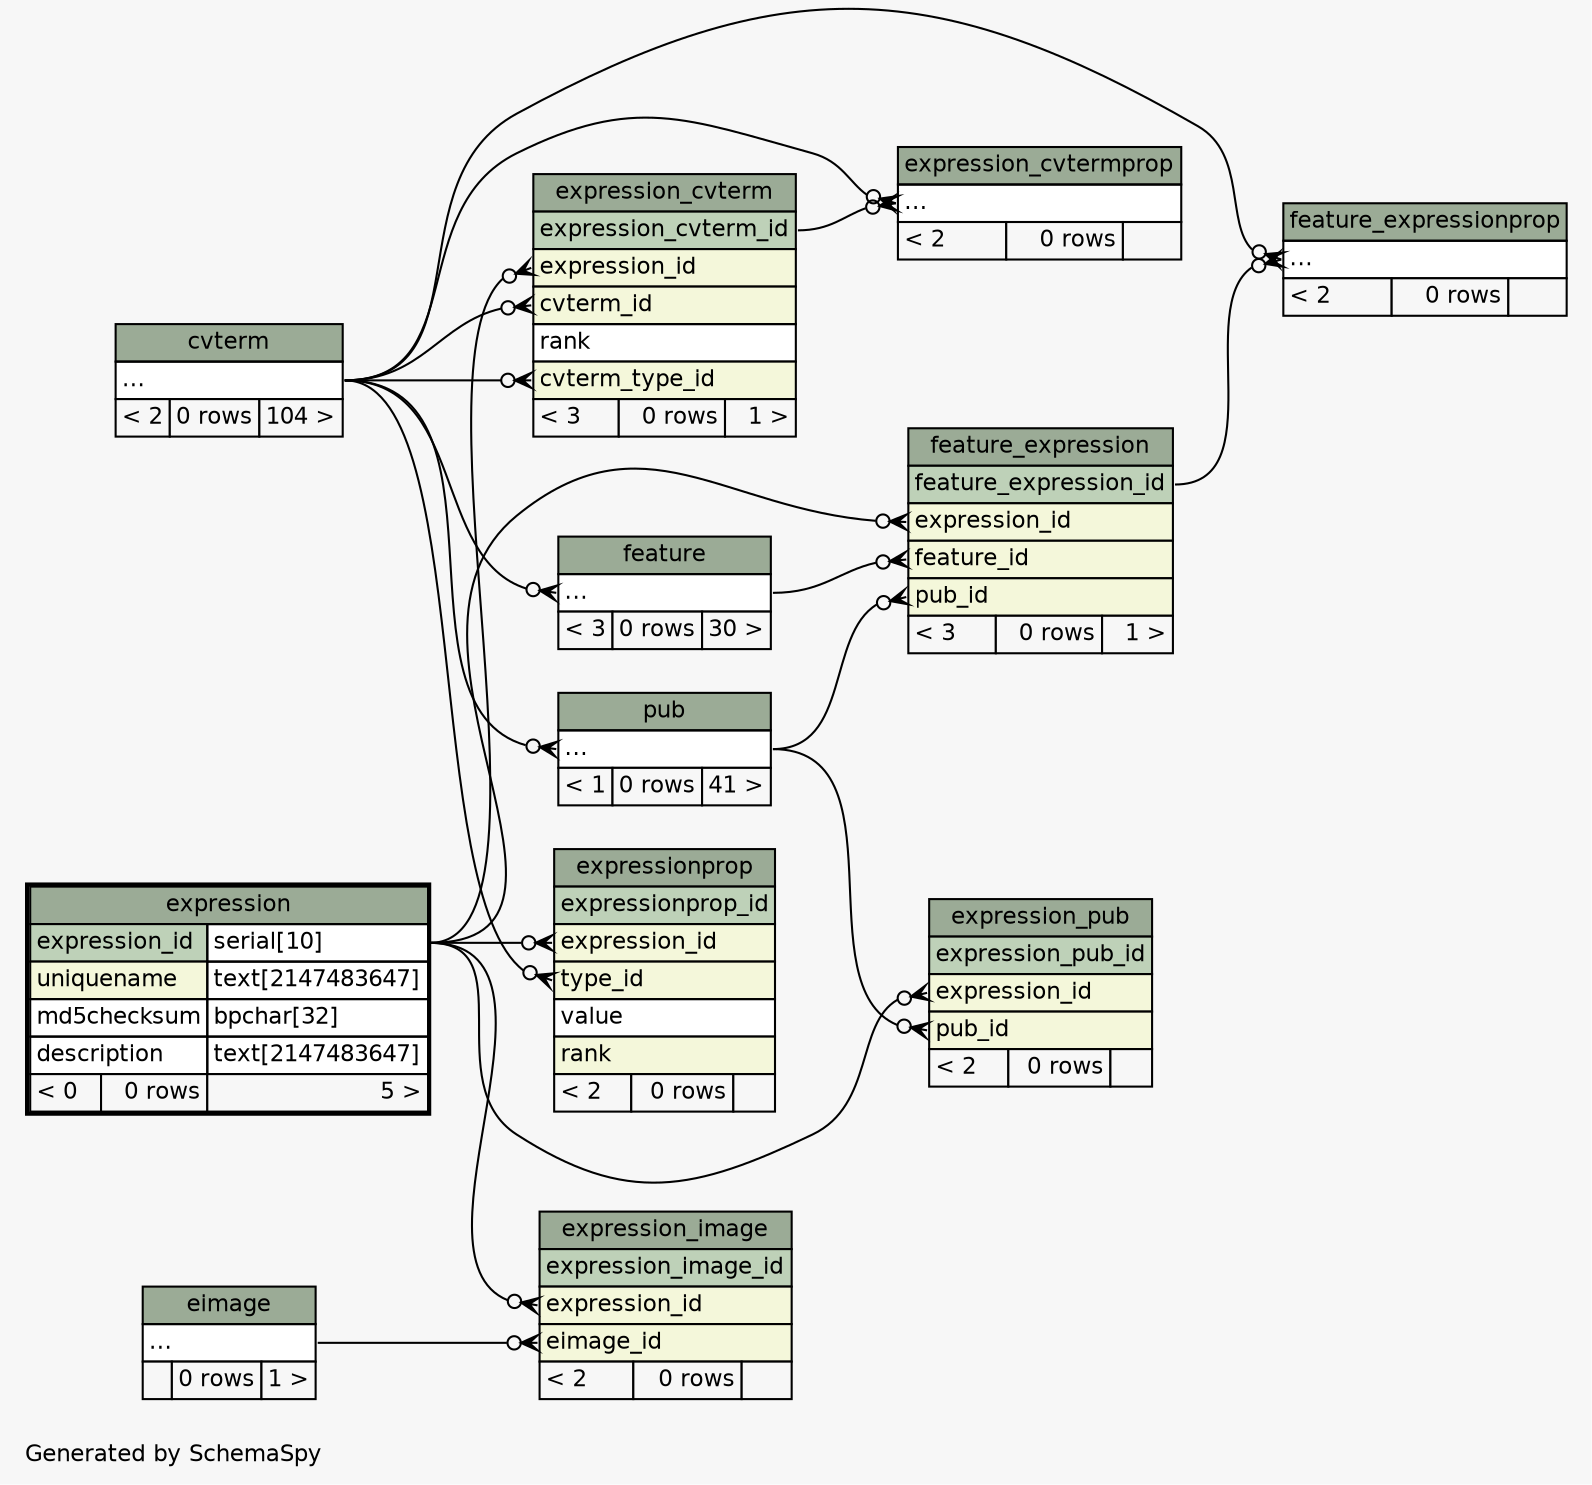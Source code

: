 // dot 2.38.0 on Mac OS X 10.9.3
// SchemaSpy rev 590
digraph "twoDegreesRelationshipsDiagram" {
  graph [
    rankdir="RL"
    bgcolor="#f7f7f7"
    label="\nGenerated by SchemaSpy"
    labeljust="l"
    nodesep="0.18"
    ranksep="0.46"
    fontname="Helvetica"
    fontsize="11"
  ];
  node [
    fontname="Helvetica"
    fontsize="11"
    shape="plaintext"
  ];
  edge [
    arrowsize="0.8"
  ];
  "expression_cvterm":"cvterm_id":w -> "cvterm":"elipses":e [arrowhead=none dir=back arrowtail=crowodot];
  "expression_cvterm":"cvterm_type_id":w -> "cvterm":"elipses":e [arrowhead=none dir=back arrowtail=crowodot];
  "expression_cvterm":"expression_id":w -> "expression":"expression_id.type":e [arrowhead=none dir=back arrowtail=crowodot];
  "expression_cvtermprop":"elipses":w -> "expression_cvterm":"expression_cvterm_id":e [arrowhead=none dir=back arrowtail=crowodot];
  "expression_cvtermprop":"elipses":w -> "cvterm":"elipses":e [arrowhead=none dir=back arrowtail=crowodot];
  "expression_image":"eimage_id":w -> "eimage":"elipses":e [arrowhead=none dir=back arrowtail=crowodot];
  "expression_image":"expression_id":w -> "expression":"expression_id.type":e [arrowhead=none dir=back arrowtail=crowodot];
  "expression_pub":"expression_id":w -> "expression":"expression_id.type":e [arrowhead=none dir=back arrowtail=crowodot];
  "expression_pub":"pub_id":w -> "pub":"elipses":e [arrowhead=none dir=back arrowtail=crowodot];
  "expressionprop":"expression_id":w -> "expression":"expression_id.type":e [arrowhead=none dir=back arrowtail=crowodot];
  "expressionprop":"type_id":w -> "cvterm":"elipses":e [arrowhead=none dir=back arrowtail=crowodot];
  "feature":"elipses":w -> "cvterm":"elipses":e [arrowhead=none dir=back arrowtail=crowodot];
  "feature_expression":"expression_id":w -> "expression":"expression_id.type":e [arrowhead=none dir=back arrowtail=crowodot];
  "feature_expression":"feature_id":w -> "feature":"elipses":e [arrowhead=none dir=back arrowtail=crowodot];
  "feature_expression":"pub_id":w -> "pub":"elipses":e [arrowhead=none dir=back arrowtail=crowodot];
  "feature_expressionprop":"elipses":w -> "feature_expression":"feature_expression_id":e [arrowhead=none dir=back arrowtail=crowodot];
  "feature_expressionprop":"elipses":w -> "cvterm":"elipses":e [arrowhead=none dir=back arrowtail=crowodot];
  "pub":"elipses":w -> "cvterm":"elipses":e [arrowhead=none dir=back arrowtail=crowodot];
  "cvterm" [
    label=<
    <TABLE BORDER="0" CELLBORDER="1" CELLSPACING="0" BGCOLOR="#ffffff">
      <TR><TD COLSPAN="3" BGCOLOR="#9bab96" ALIGN="CENTER">cvterm</TD></TR>
      <TR><TD PORT="elipses" COLSPAN="3" ALIGN="LEFT">...</TD></TR>
      <TR><TD ALIGN="LEFT" BGCOLOR="#f7f7f7">&lt; 2</TD><TD ALIGN="RIGHT" BGCOLOR="#f7f7f7">0 rows</TD><TD ALIGN="RIGHT" BGCOLOR="#f7f7f7">104 &gt;</TD></TR>
    </TABLE>>
    URL="cvterm.html"
    tooltip="cvterm"
  ];
  "eimage" [
    label=<
    <TABLE BORDER="0" CELLBORDER="1" CELLSPACING="0" BGCOLOR="#ffffff">
      <TR><TD COLSPAN="3" BGCOLOR="#9bab96" ALIGN="CENTER">eimage</TD></TR>
      <TR><TD PORT="elipses" COLSPAN="3" ALIGN="LEFT">...</TD></TR>
      <TR><TD ALIGN="LEFT" BGCOLOR="#f7f7f7">  </TD><TD ALIGN="RIGHT" BGCOLOR="#f7f7f7">0 rows</TD><TD ALIGN="RIGHT" BGCOLOR="#f7f7f7">1 &gt;</TD></TR>
    </TABLE>>
    URL="eimage.html"
    tooltip="eimage"
  ];
  "expression" [
    label=<
    <TABLE BORDER="2" CELLBORDER="1" CELLSPACING="0" BGCOLOR="#ffffff">
      <TR><TD COLSPAN="3" BGCOLOR="#9bab96" ALIGN="CENTER">expression</TD></TR>
      <TR><TD PORT="expression_id" COLSPAN="2" BGCOLOR="#bed1b8" ALIGN="LEFT">expression_id</TD><TD PORT="expression_id.type" ALIGN="LEFT">serial[10]</TD></TR>
      <TR><TD PORT="uniquename" COLSPAN="2" BGCOLOR="#f4f7da" ALIGN="LEFT">uniquename</TD><TD PORT="uniquename.type" ALIGN="LEFT">text[2147483647]</TD></TR>
      <TR><TD PORT="md5checksum" COLSPAN="2" ALIGN="LEFT">md5checksum</TD><TD PORT="md5checksum.type" ALIGN="LEFT">bpchar[32]</TD></TR>
      <TR><TD PORT="description" COLSPAN="2" ALIGN="LEFT">description</TD><TD PORT="description.type" ALIGN="LEFT">text[2147483647]</TD></TR>
      <TR><TD ALIGN="LEFT" BGCOLOR="#f7f7f7">&lt; 0</TD><TD ALIGN="RIGHT" BGCOLOR="#f7f7f7">0 rows</TD><TD ALIGN="RIGHT" BGCOLOR="#f7f7f7">5 &gt;</TD></TR>
    </TABLE>>
    URL="expression.html"
    tooltip="expression"
  ];
  "expression_cvterm" [
    label=<
    <TABLE BORDER="0" CELLBORDER="1" CELLSPACING="0" BGCOLOR="#ffffff">
      <TR><TD COLSPAN="3" BGCOLOR="#9bab96" ALIGN="CENTER">expression_cvterm</TD></TR>
      <TR><TD PORT="expression_cvterm_id" COLSPAN="3" BGCOLOR="#bed1b8" ALIGN="LEFT">expression_cvterm_id</TD></TR>
      <TR><TD PORT="expression_id" COLSPAN="3" BGCOLOR="#f4f7da" ALIGN="LEFT">expression_id</TD></TR>
      <TR><TD PORT="cvterm_id" COLSPAN="3" BGCOLOR="#f4f7da" ALIGN="LEFT">cvterm_id</TD></TR>
      <TR><TD PORT="rank" COLSPAN="3" ALIGN="LEFT">rank</TD></TR>
      <TR><TD PORT="cvterm_type_id" COLSPAN="3" BGCOLOR="#f4f7da" ALIGN="LEFT">cvterm_type_id</TD></TR>
      <TR><TD ALIGN="LEFT" BGCOLOR="#f7f7f7">&lt; 3</TD><TD ALIGN="RIGHT" BGCOLOR="#f7f7f7">0 rows</TD><TD ALIGN="RIGHT" BGCOLOR="#f7f7f7">1 &gt;</TD></TR>
    </TABLE>>
    URL="expression_cvterm.html"
    tooltip="expression_cvterm"
  ];
  "expression_cvtermprop" [
    label=<
    <TABLE BORDER="0" CELLBORDER="1" CELLSPACING="0" BGCOLOR="#ffffff">
      <TR><TD COLSPAN="3" BGCOLOR="#9bab96" ALIGN="CENTER">expression_cvtermprop</TD></TR>
      <TR><TD PORT="elipses" COLSPAN="3" ALIGN="LEFT">...</TD></TR>
      <TR><TD ALIGN="LEFT" BGCOLOR="#f7f7f7">&lt; 2</TD><TD ALIGN="RIGHT" BGCOLOR="#f7f7f7">0 rows</TD><TD ALIGN="RIGHT" BGCOLOR="#f7f7f7">  </TD></TR>
    </TABLE>>
    URL="expression_cvtermprop.html"
    tooltip="expression_cvtermprop"
  ];
  "expression_image" [
    label=<
    <TABLE BORDER="0" CELLBORDER="1" CELLSPACING="0" BGCOLOR="#ffffff">
      <TR><TD COLSPAN="3" BGCOLOR="#9bab96" ALIGN="CENTER">expression_image</TD></TR>
      <TR><TD PORT="expression_image_id" COLSPAN="3" BGCOLOR="#bed1b8" ALIGN="LEFT">expression_image_id</TD></TR>
      <TR><TD PORT="expression_id" COLSPAN="3" BGCOLOR="#f4f7da" ALIGN="LEFT">expression_id</TD></TR>
      <TR><TD PORT="eimage_id" COLSPAN="3" BGCOLOR="#f4f7da" ALIGN="LEFT">eimage_id</TD></TR>
      <TR><TD ALIGN="LEFT" BGCOLOR="#f7f7f7">&lt; 2</TD><TD ALIGN="RIGHT" BGCOLOR="#f7f7f7">0 rows</TD><TD ALIGN="RIGHT" BGCOLOR="#f7f7f7">  </TD></TR>
    </TABLE>>
    URL="expression_image.html"
    tooltip="expression_image"
  ];
  "expression_pub" [
    label=<
    <TABLE BORDER="0" CELLBORDER="1" CELLSPACING="0" BGCOLOR="#ffffff">
      <TR><TD COLSPAN="3" BGCOLOR="#9bab96" ALIGN="CENTER">expression_pub</TD></TR>
      <TR><TD PORT="expression_pub_id" COLSPAN="3" BGCOLOR="#bed1b8" ALIGN="LEFT">expression_pub_id</TD></TR>
      <TR><TD PORT="expression_id" COLSPAN="3" BGCOLOR="#f4f7da" ALIGN="LEFT">expression_id</TD></TR>
      <TR><TD PORT="pub_id" COLSPAN="3" BGCOLOR="#f4f7da" ALIGN="LEFT">pub_id</TD></TR>
      <TR><TD ALIGN="LEFT" BGCOLOR="#f7f7f7">&lt; 2</TD><TD ALIGN="RIGHT" BGCOLOR="#f7f7f7">0 rows</TD><TD ALIGN="RIGHT" BGCOLOR="#f7f7f7">  </TD></TR>
    </TABLE>>
    URL="expression_pub.html"
    tooltip="expression_pub"
  ];
  "expressionprop" [
    label=<
    <TABLE BORDER="0" CELLBORDER="1" CELLSPACING="0" BGCOLOR="#ffffff">
      <TR><TD COLSPAN="3" BGCOLOR="#9bab96" ALIGN="CENTER">expressionprop</TD></TR>
      <TR><TD PORT="expressionprop_id" COLSPAN="3" BGCOLOR="#bed1b8" ALIGN="LEFT">expressionprop_id</TD></TR>
      <TR><TD PORT="expression_id" COLSPAN="3" BGCOLOR="#f4f7da" ALIGN="LEFT">expression_id</TD></TR>
      <TR><TD PORT="type_id" COLSPAN="3" BGCOLOR="#f4f7da" ALIGN="LEFT">type_id</TD></TR>
      <TR><TD PORT="value" COLSPAN="3" ALIGN="LEFT">value</TD></TR>
      <TR><TD PORT="rank" COLSPAN="3" BGCOLOR="#f4f7da" ALIGN="LEFT">rank</TD></TR>
      <TR><TD ALIGN="LEFT" BGCOLOR="#f7f7f7">&lt; 2</TD><TD ALIGN="RIGHT" BGCOLOR="#f7f7f7">0 rows</TD><TD ALIGN="RIGHT" BGCOLOR="#f7f7f7">  </TD></TR>
    </TABLE>>
    URL="expressionprop.html"
    tooltip="expressionprop"
  ];
  "feature" [
    label=<
    <TABLE BORDER="0" CELLBORDER="1" CELLSPACING="0" BGCOLOR="#ffffff">
      <TR><TD COLSPAN="3" BGCOLOR="#9bab96" ALIGN="CENTER">feature</TD></TR>
      <TR><TD PORT="elipses" COLSPAN="3" ALIGN="LEFT">...</TD></TR>
      <TR><TD ALIGN="LEFT" BGCOLOR="#f7f7f7">&lt; 3</TD><TD ALIGN="RIGHT" BGCOLOR="#f7f7f7">0 rows</TD><TD ALIGN="RIGHT" BGCOLOR="#f7f7f7">30 &gt;</TD></TR>
    </TABLE>>
    URL="feature.html"
    tooltip="feature"
  ];
  "feature_expression" [
    label=<
    <TABLE BORDER="0" CELLBORDER="1" CELLSPACING="0" BGCOLOR="#ffffff">
      <TR><TD COLSPAN="3" BGCOLOR="#9bab96" ALIGN="CENTER">feature_expression</TD></TR>
      <TR><TD PORT="feature_expression_id" COLSPAN="3" BGCOLOR="#bed1b8" ALIGN="LEFT">feature_expression_id</TD></TR>
      <TR><TD PORT="expression_id" COLSPAN="3" BGCOLOR="#f4f7da" ALIGN="LEFT">expression_id</TD></TR>
      <TR><TD PORT="feature_id" COLSPAN="3" BGCOLOR="#f4f7da" ALIGN="LEFT">feature_id</TD></TR>
      <TR><TD PORT="pub_id" COLSPAN="3" BGCOLOR="#f4f7da" ALIGN="LEFT">pub_id</TD></TR>
      <TR><TD ALIGN="LEFT" BGCOLOR="#f7f7f7">&lt; 3</TD><TD ALIGN="RIGHT" BGCOLOR="#f7f7f7">0 rows</TD><TD ALIGN="RIGHT" BGCOLOR="#f7f7f7">1 &gt;</TD></TR>
    </TABLE>>
    URL="feature_expression.html"
    tooltip="feature_expression"
  ];
  "feature_expressionprop" [
    label=<
    <TABLE BORDER="0" CELLBORDER="1" CELLSPACING="0" BGCOLOR="#ffffff">
      <TR><TD COLSPAN="3" BGCOLOR="#9bab96" ALIGN="CENTER">feature_expressionprop</TD></TR>
      <TR><TD PORT="elipses" COLSPAN="3" ALIGN="LEFT">...</TD></TR>
      <TR><TD ALIGN="LEFT" BGCOLOR="#f7f7f7">&lt; 2</TD><TD ALIGN="RIGHT" BGCOLOR="#f7f7f7">0 rows</TD><TD ALIGN="RIGHT" BGCOLOR="#f7f7f7">  </TD></TR>
    </TABLE>>
    URL="feature_expressionprop.html"
    tooltip="feature_expressionprop"
  ];
  "pub" [
    label=<
    <TABLE BORDER="0" CELLBORDER="1" CELLSPACING="0" BGCOLOR="#ffffff">
      <TR><TD COLSPAN="3" BGCOLOR="#9bab96" ALIGN="CENTER">pub</TD></TR>
      <TR><TD PORT="elipses" COLSPAN="3" ALIGN="LEFT">...</TD></TR>
      <TR><TD ALIGN="LEFT" BGCOLOR="#f7f7f7">&lt; 1</TD><TD ALIGN="RIGHT" BGCOLOR="#f7f7f7">0 rows</TD><TD ALIGN="RIGHT" BGCOLOR="#f7f7f7">41 &gt;</TD></TR>
    </TABLE>>
    URL="pub.html"
    tooltip="pub"
  ];
}
